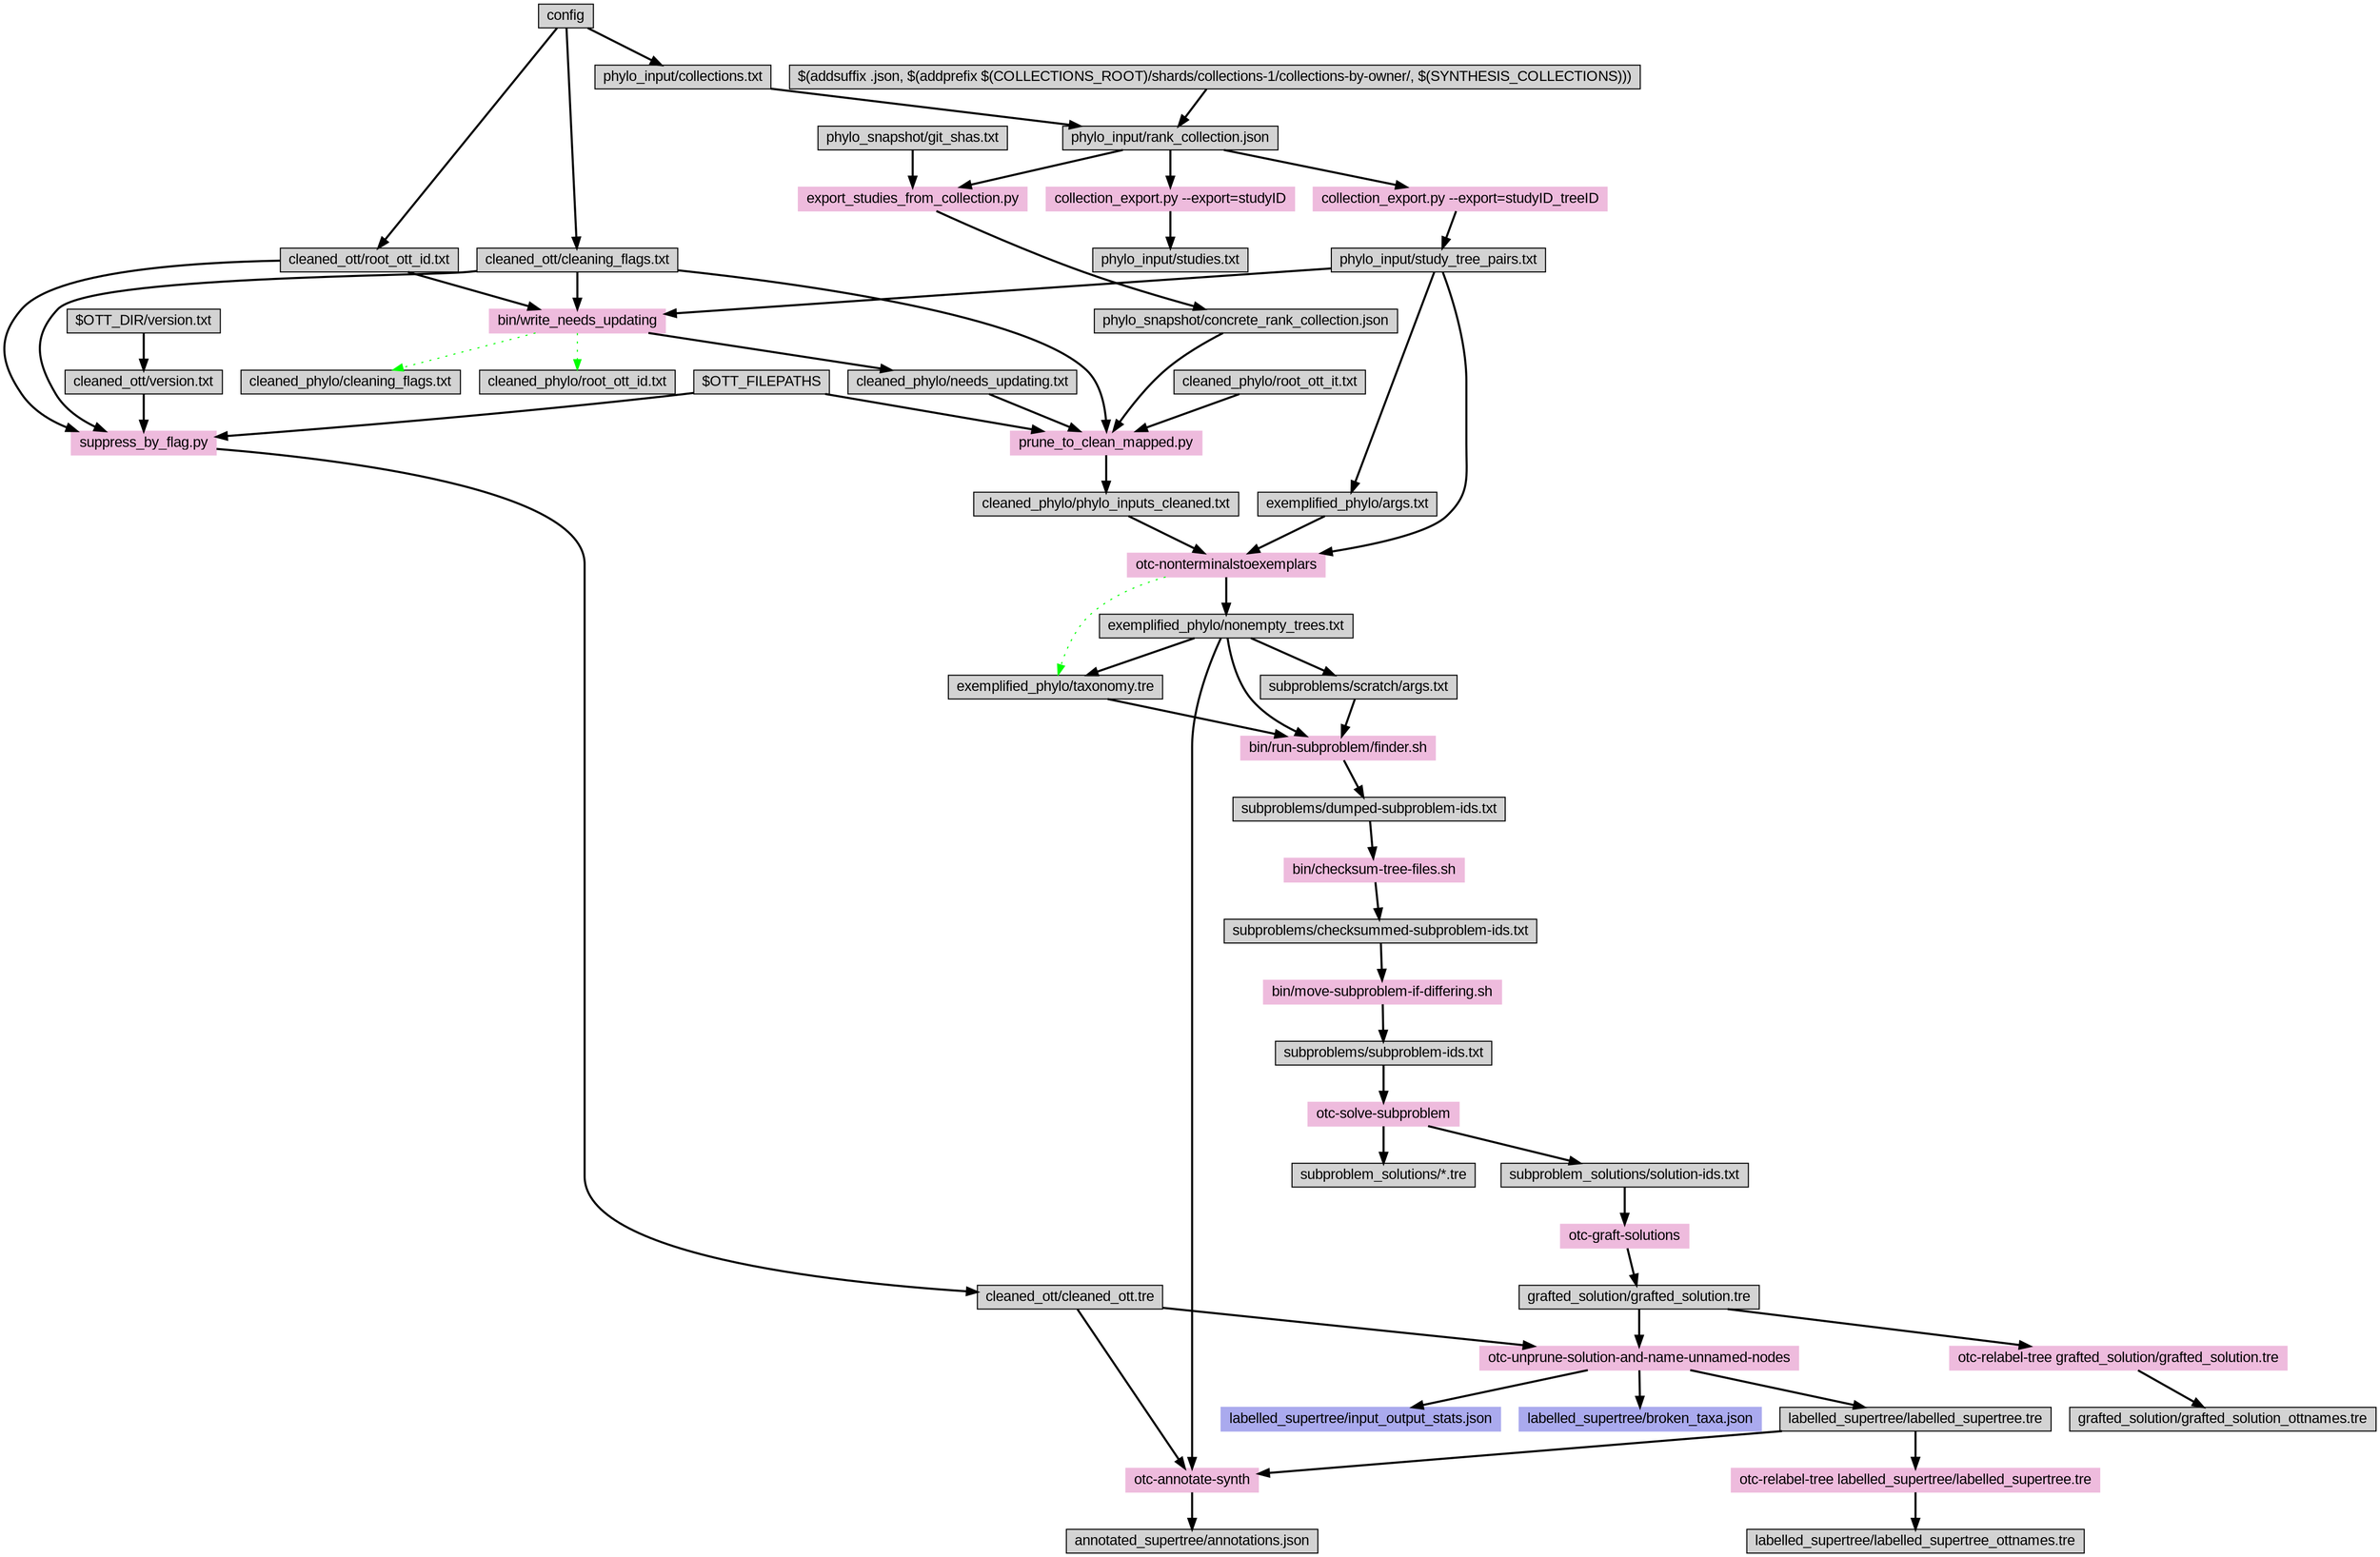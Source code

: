 digraph "make" {
graph [ranksep=0.25, fontname=Arial,  nodesep=0.25, ranksep=0.5];
node [fontname=Arial, style=filled, height=0, width=0, shape=box];
edge [style="setlinewidth(2)"];

config -> "cleaned_ott/root_ott_id.txt"
config -> "cleaned_ott/cleaning_flags.txt"
"$OTT_DIR/version.txt" -> "cleaned_ott/version.txt"

"phylo_input/study_tree_pairs.txt" -> "exemplified_phylo/args.txt"

"phylo_input/study_tree_pairs.txt" -> "otc-nonterminalstoexemplars"
"exemplified_phylo/args.txt" -> "otc-nonterminalstoexemplars"
"cleaned_phylo/phylo_inputs_cleaned.txt" -> "otc-nonterminalstoexemplars"
"otc-nonterminalstoexemplars" -> "exemplified_phylo/nonempty_trees.txt"
"otc-nonterminalstoexemplars" -> "exemplified_phylo/taxonomy.tre" [color=green style=dotted]
"otc-nonterminalstoexemplars"  [style=filled, color="#EEBBDD"]

"exemplified_phylo/nonempty_trees.txt" -> "exemplified_phylo/taxonomy.tre"

"$OTT_FILEPATHS" -> "suppress_by_flag.py"
"cleaned_ott/version.txt" ->  "suppress_by_flag.py"
"cleaned_ott/cleaning_flags.txt" ->  "suppress_by_flag.py"
"cleaned_ott/root_ott_id.txt" ->  "suppress_by_flag.py"
"suppress_by_flag.py" [style=filled, color="#EEBBDD"]
"suppress_by_flag.py" -> "cleaned_ott/cleaned_ott.tre"

"$(addsuffix .json, $(addprefix $(COLLECTIONS_ROOT)/shards/collections-1/collections-by-owner/, $(SYNTHESIS_COLLECTIONS)))" -> "phylo_input/rank_collection.json"

"phylo_input/rank_collection.json" -> "collection_export.py --export=studyID"
"collection_export.py --export=studyID" -> "phylo_input/studies.txt"
"collection_export.py --export=studyID" [style=filled, color="#EEBBDD"]

"phylo_input/rank_collection.json" -> "collection_export.py --export=studyID_treeID"
"collection_export.py --export=studyID_treeID" -> "phylo_input/study_tree_pairs.txt"
"collection_export.py --export=studyID_treeID" [style=filled, color="#EEBBDD"]

"phylo_snapshot/git_shas.txt"

"phylo_snapshot/git_shas.txt" ->  "export_studies_from_collection.py"
"phylo_input/rank_collection.json" -> "export_studies_from_collection.py"
"export_studies_from_collection.py" -> "phylo_snapshot/concrete_rank_collection.json"
"export_studies_from_collection.py"  [style=filled, color="#EEBBDD"]

"cleaned_ott/cleaning_flags.txt" -> "bin/write_needs_updating"
"cleaned_ott/root_ott_id.txt" -> "bin/write_needs_updating"
"phylo_input/study_tree_pairs.txt" -> "bin/write_needs_updating"
"bin/write_needs_updating" -> "cleaned_phylo/needs_updating.txt"
"bin/write_needs_updating" -> "cleaned_phylo/cleaning_flags.txt"  [color=green style=dotted]
"bin/write_needs_updating" -> "cleaned_phylo/root_ott_id.txt"  [color=green style=dotted]
"bin/write_needs_updating"   [style=filled, color="#EEBBDD"]

"cleaned_phylo/needs_updating.txt" -> "prune_to_clean_mapped.py"
"cleaned_ott/cleaning_flags.txt" -> "prune_to_clean_mapped.py"
"cleaned_phylo/root_ott_it.txt" -> "prune_to_clean_mapped.py"
"$OTT_FILEPATHS" -> "prune_to_clean_mapped.py"
"phylo_snapshot/concrete_rank_collection.json" -> "prune_to_clean_mapped.py"
"prune_to_clean_mapped.py"  [style=filled, color="#EEBBDD"]
"prune_to_clean_mapped.py" -> "cleaned_phylo/phylo_inputs_cleaned.txt"


config -> "phylo_input/collections.txt"
"phylo_input/collections.txt" -> "phylo_input/rank_collection.json"
# here is where we need to depend on whether the collections have changed!

"exemplified_phylo/nonempty_trees.txt" -> "subproblems/scratch/args.txt"

"exemplified_phylo/taxonomy.tre" -> "bin/run-subproblem/finder.sh"
"subproblems/scratch/args.txt" -> "bin/run-subproblem/finder.sh"
"exemplified_phylo/nonempty_trees.txt" -> "bin/run-subproblem/finder.sh"
"bin/run-subproblem/finder.sh" [style=filled, color="#EEBBDD"]
"bin/run-subproblem/finder.sh" -> "subproblems/dumped-subproblem-ids.txt"

"subproblems/dumped-subproblem-ids.txt" -> "bin/checksum-tree-files.sh" 
"bin/checksum-tree-files.sh" [style=filled, color="#EEBBDD"]
"bin/checksum-tree-files.sh" -> "subproblems/checksummed-subproblem-ids.txt"


"subproblems/checksummed-subproblem-ids.txt" -> "bin/move-subproblem-if-differing.sh" 
"bin/move-subproblem-if-differing.sh" [style=filled, color="#EEBBDD"]
"bin/move-subproblem-if-differing.sh" -> "subproblems/subproblem-ids.txt"

"subproblems/subproblem-ids.txt" -> "otc-solve-subproblem"
"otc-solve-subproblem" [style=filled, color="#EEBBDD"]
"otc-solve-subproblem" -> "subproblem_solutions/*.tre"
"otc-solve-subproblem" -> "subproblem_solutions/solution-ids.txt"
"subproblem_solutions/solution-ids.txt"

"subproblem_solutions/solution-ids.txt" -> "otc-graft-solutions"
"otc-graft-solutions" [style=filled, color="#EEBBDD"]
"otc-graft-solutions" -> "grafted_solution/grafted_solution.tre"

"grafted_solution/grafted_solution.tre" -> "otc-relabel-tree grafted_solution/grafted_solution.tre"
"otc-relabel-tree grafted_solution/grafted_solution.tre" [style=filled, color="#EEBBDD"]
"otc-relabel-tree grafted_solution/grafted_solution.tre" -> "grafted_solution/grafted_solution_ottnames.tre"

"cleaned_ott/cleaned_ott.tre" -> "otc-unprune-solution-and-name-unnamed-nodes"
"grafted_solution/grafted_solution.tre" -> "otc-unprune-solution-and-name-unnamed-nodes"
"otc-unprune-solution-and-name-unnamed-nodes" [style=filled, color="#EEBBDD"]
"otc-unprune-solution-and-name-unnamed-nodes" -> "labelled_supertree/labelled_supertree.tre"
"otc-unprune-solution-and-name-unnamed-nodes" -> "labelled_supertree/broken_taxa.json"
"otc-unprune-solution-and-name-unnamed-nodes" -> "labelled_supertree/input_output_stats.json"
"labelled_supertree/broken_taxa.json" [color="#AAAAEE"]
"labelled_supertree/input_output_stats.json" [color="#AAAAEE"]

#"cleaned_ott/cleaned_ott.tre" -> "otc-unprune-solution"
#"grafted_solution/grafted_solution.tre" -> "otc-unprune-solution"
#"otc-unprune-solution" [style=filled, color="#EEBBDD"]
#"otc-unprune-solution" -> "full_supertree/full_supertree.tre"

#"full_supertree/full_supertree.tre" -> "otc-name-unnamed-nodes"
#"otc-name-unnamed-nodes" [style=filled, color="#EEBBDD"]
#"otc-name-unnamed-nodes" -> "labelled_supertree/labelled_supertree.tre"



"labelled_supertree/labelled_supertree.tre" -> "otc-relabel-tree labelled_supertree/labelled_supertree.tre"
"otc-relabel-tree labelled_supertree/labelled_supertree.tre" [style=filled, color="#EEBBDD"]
"otc-relabel-tree labelled_supertree/labelled_supertree.tre" -> "labelled_supertree/labelled_supertree_ottnames.tre"

"cleaned_ott/cleaned_ott.tre" -> "otc-annotate-synth"
"labelled_supertree/labelled_supertree.tre" -> "otc-annotate-synth"
"exemplified_phylo/nonempty_trees.txt" -> "otc-annotate-synth"
"otc-annotate-synth" [style=filled, color="#EEBBDD"]
"otc-annotate-synth" -> "annotated_supertree/annotations.json"
}